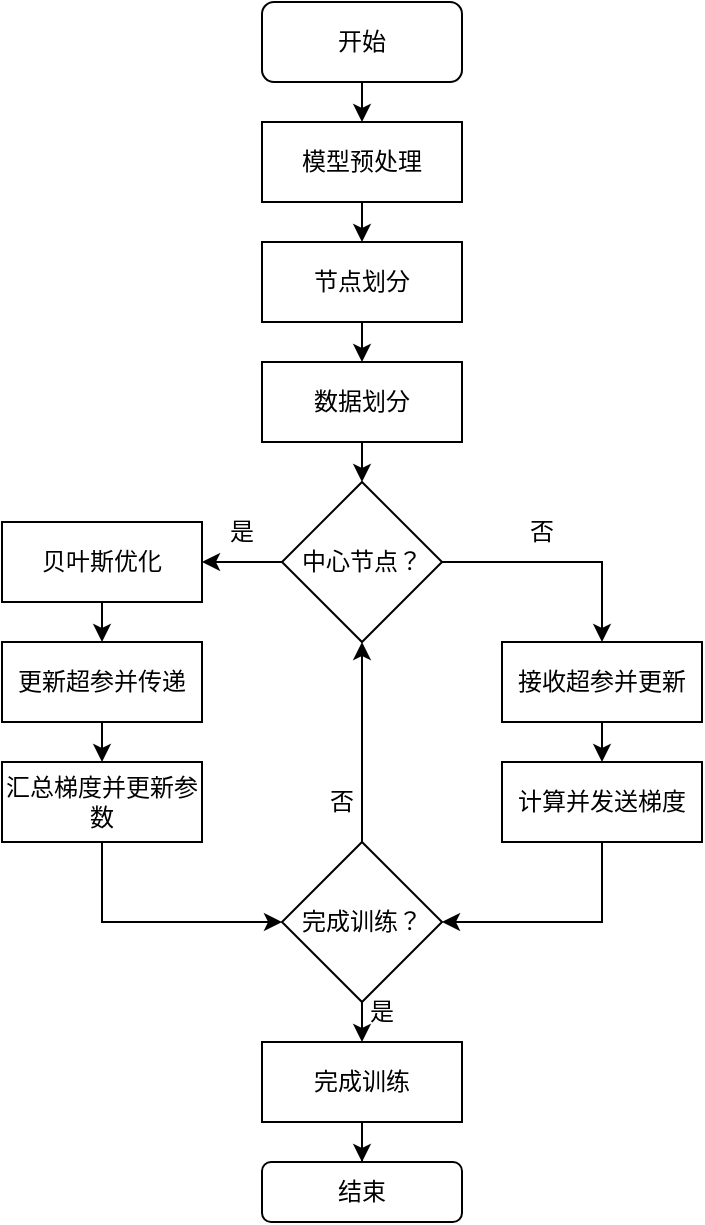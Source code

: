 <mxfile version="15.6.0" type="github">
  <diagram id="Hee7hXXPrNY1kXYa3pr2" name="Page-1">
    <mxGraphModel dx="1038" dy="544" grid="1" gridSize="10" guides="1" tooltips="1" connect="1" arrows="1" fold="1" page="1" pageScale="1" pageWidth="827" pageHeight="1169" math="0" shadow="0">
      <root>
        <mxCell id="0" />
        <mxCell id="1" parent="0" />
        <mxCell id="OwS2JT52I-BQK1YP6N_y-2" style="edgeStyle=orthogonalEdgeStyle;rounded=0;orthogonalLoop=1;jettySize=auto;html=1;exitX=0.5;exitY=1;exitDx=0;exitDy=0;entryX=0.5;entryY=0;entryDx=0;entryDy=0;" edge="1" parent="1" source="HEA8HlkfF6FuIHNrmnbo-1" target="OwS2JT52I-BQK1YP6N_y-1">
          <mxGeometry relative="1" as="geometry" />
        </mxCell>
        <mxCell id="HEA8HlkfF6FuIHNrmnbo-1" value="开始" style="rounded=1;whiteSpace=wrap;html=1;" parent="1" vertex="1">
          <mxGeometry x="280" y="50" width="100" height="40" as="geometry" />
        </mxCell>
        <mxCell id="OwS2JT52I-BQK1YP6N_y-5" style="edgeStyle=orthogonalEdgeStyle;rounded=0;orthogonalLoop=1;jettySize=auto;html=1;exitX=0.5;exitY=1;exitDx=0;exitDy=0;entryX=0.5;entryY=0;entryDx=0;entryDy=0;" edge="1" parent="1" source="HEA8HlkfF6FuIHNrmnbo-3" target="HEA8HlkfF6FuIHNrmnbo-8">
          <mxGeometry relative="1" as="geometry" />
        </mxCell>
        <mxCell id="HEA8HlkfF6FuIHNrmnbo-3" value="节点划分" style="rounded=0;whiteSpace=wrap;html=1;" parent="1" vertex="1">
          <mxGeometry x="280" y="170" width="100" height="40" as="geometry" />
        </mxCell>
        <mxCell id="HEA8HlkfF6FuIHNrmnbo-20" style="edgeStyle=orthogonalEdgeStyle;rounded=0;orthogonalLoop=1;jettySize=auto;html=1;exitX=0;exitY=0.5;exitDx=0;exitDy=0;entryX=1;entryY=0.5;entryDx=0;entryDy=0;" parent="1" source="HEA8HlkfF6FuIHNrmnbo-5" target="HEA8HlkfF6FuIHNrmnbo-13" edge="1">
          <mxGeometry relative="1" as="geometry" />
        </mxCell>
        <mxCell id="HEA8HlkfF6FuIHNrmnbo-27" style="edgeStyle=orthogonalEdgeStyle;rounded=0;orthogonalLoop=1;jettySize=auto;html=1;exitX=1;exitY=0.5;exitDx=0;exitDy=0;entryX=0.5;entryY=0;entryDx=0;entryDy=0;" parent="1" source="HEA8HlkfF6FuIHNrmnbo-5" target="HEA8HlkfF6FuIHNrmnbo-17" edge="1">
          <mxGeometry relative="1" as="geometry" />
        </mxCell>
        <mxCell id="HEA8HlkfF6FuIHNrmnbo-5" value="中心节点？" style="rhombus;whiteSpace=wrap;html=1;" parent="1" vertex="1">
          <mxGeometry x="290" y="290" width="80" height="80" as="geometry" />
        </mxCell>
        <mxCell id="HEA8HlkfF6FuIHNrmnbo-6" value="结束" style="rounded=1;whiteSpace=wrap;html=1;" parent="1" vertex="1">
          <mxGeometry x="280" y="630" width="100" height="30" as="geometry" />
        </mxCell>
        <mxCell id="HEA8HlkfF6FuIHNrmnbo-11" style="edgeStyle=orthogonalEdgeStyle;rounded=0;orthogonalLoop=1;jettySize=auto;html=1;exitX=0.5;exitY=1;exitDx=0;exitDy=0;entryX=0.5;entryY=0;entryDx=0;entryDy=0;" parent="1" source="HEA8HlkfF6FuIHNrmnbo-8" target="HEA8HlkfF6FuIHNrmnbo-5" edge="1">
          <mxGeometry relative="1" as="geometry" />
        </mxCell>
        <mxCell id="HEA8HlkfF6FuIHNrmnbo-8" value="数据划分" style="rounded=0;whiteSpace=wrap;html=1;" parent="1" vertex="1">
          <mxGeometry x="280" y="230" width="100" height="40" as="geometry" />
        </mxCell>
        <mxCell id="HEA8HlkfF6FuIHNrmnbo-31" style="edgeStyle=orthogonalEdgeStyle;rounded=0;orthogonalLoop=1;jettySize=auto;html=1;exitX=0.5;exitY=1;exitDx=0;exitDy=0;" parent="1" source="HEA8HlkfF6FuIHNrmnbo-12" target="HEA8HlkfF6FuIHNrmnbo-6" edge="1">
          <mxGeometry relative="1" as="geometry" />
        </mxCell>
        <mxCell id="HEA8HlkfF6FuIHNrmnbo-12" value="完成训练" style="rounded=0;whiteSpace=wrap;html=1;" parent="1" vertex="1">
          <mxGeometry x="280" y="570" width="100" height="40" as="geometry" />
        </mxCell>
        <mxCell id="HEA8HlkfF6FuIHNrmnbo-21" style="edgeStyle=orthogonalEdgeStyle;rounded=0;orthogonalLoop=1;jettySize=auto;html=1;exitX=0.5;exitY=1;exitDx=0;exitDy=0;entryX=0.5;entryY=0;entryDx=0;entryDy=0;" parent="1" source="HEA8HlkfF6FuIHNrmnbo-13" target="HEA8HlkfF6FuIHNrmnbo-14" edge="1">
          <mxGeometry relative="1" as="geometry" />
        </mxCell>
        <mxCell id="HEA8HlkfF6FuIHNrmnbo-13" value="贝叶斯优化" style="rounded=0;whiteSpace=wrap;html=1;" parent="1" vertex="1">
          <mxGeometry x="150" y="310" width="100" height="40" as="geometry" />
        </mxCell>
        <mxCell id="HEA8HlkfF6FuIHNrmnbo-22" style="edgeStyle=orthogonalEdgeStyle;rounded=0;orthogonalLoop=1;jettySize=auto;html=1;exitX=0.5;exitY=1;exitDx=0;exitDy=0;entryX=0.5;entryY=0;entryDx=0;entryDy=0;" parent="1" source="HEA8HlkfF6FuIHNrmnbo-14" target="HEA8HlkfF6FuIHNrmnbo-15" edge="1">
          <mxGeometry relative="1" as="geometry" />
        </mxCell>
        <mxCell id="HEA8HlkfF6FuIHNrmnbo-14" value="更新超参并传递" style="rounded=0;whiteSpace=wrap;html=1;" parent="1" vertex="1">
          <mxGeometry x="150" y="370" width="100" height="40" as="geometry" />
        </mxCell>
        <mxCell id="HEA8HlkfF6FuIHNrmnbo-25" style="edgeStyle=orthogonalEdgeStyle;rounded=0;orthogonalLoop=1;jettySize=auto;html=1;exitX=0.5;exitY=1;exitDx=0;exitDy=0;entryX=0;entryY=0.5;entryDx=0;entryDy=0;" parent="1" source="HEA8HlkfF6FuIHNrmnbo-15" target="HEA8HlkfF6FuIHNrmnbo-16" edge="1">
          <mxGeometry relative="1" as="geometry" />
        </mxCell>
        <mxCell id="HEA8HlkfF6FuIHNrmnbo-15" value="汇总梯度并更新参数" style="rounded=0;whiteSpace=wrap;html=1;" parent="1" vertex="1">
          <mxGeometry x="150" y="430" width="100" height="40" as="geometry" />
        </mxCell>
        <mxCell id="HEA8HlkfF6FuIHNrmnbo-29" style="edgeStyle=orthogonalEdgeStyle;rounded=0;orthogonalLoop=1;jettySize=auto;html=1;exitX=0.5;exitY=1;exitDx=0;exitDy=0;entryX=0.5;entryY=0;entryDx=0;entryDy=0;" parent="1" source="HEA8HlkfF6FuIHNrmnbo-16" target="HEA8HlkfF6FuIHNrmnbo-12" edge="1">
          <mxGeometry relative="1" as="geometry" />
        </mxCell>
        <mxCell id="HEA8HlkfF6FuIHNrmnbo-30" style="edgeStyle=orthogonalEdgeStyle;rounded=0;orthogonalLoop=1;jettySize=auto;html=1;exitX=0.5;exitY=0;exitDx=0;exitDy=0;entryX=0.5;entryY=1;entryDx=0;entryDy=0;" parent="1" source="HEA8HlkfF6FuIHNrmnbo-16" target="HEA8HlkfF6FuIHNrmnbo-5" edge="1">
          <mxGeometry relative="1" as="geometry" />
        </mxCell>
        <mxCell id="HEA8HlkfF6FuIHNrmnbo-16" value="完成训练？" style="rhombus;whiteSpace=wrap;html=1;" parent="1" vertex="1">
          <mxGeometry x="290" y="470" width="80" height="80" as="geometry" />
        </mxCell>
        <mxCell id="HEA8HlkfF6FuIHNrmnbo-28" style="edgeStyle=orthogonalEdgeStyle;rounded=0;orthogonalLoop=1;jettySize=auto;html=1;exitX=0.5;exitY=1;exitDx=0;exitDy=0;entryX=0.5;entryY=0;entryDx=0;entryDy=0;" parent="1" source="HEA8HlkfF6FuIHNrmnbo-17" target="HEA8HlkfF6FuIHNrmnbo-19" edge="1">
          <mxGeometry relative="1" as="geometry" />
        </mxCell>
        <mxCell id="HEA8HlkfF6FuIHNrmnbo-17" value="接收超参并更新" style="rounded=0;whiteSpace=wrap;html=1;" parent="1" vertex="1">
          <mxGeometry x="400" y="370" width="100" height="40" as="geometry" />
        </mxCell>
        <mxCell id="HEA8HlkfF6FuIHNrmnbo-26" style="edgeStyle=orthogonalEdgeStyle;rounded=0;orthogonalLoop=1;jettySize=auto;html=1;exitX=0.5;exitY=1;exitDx=0;exitDy=0;entryX=1;entryY=0.5;entryDx=0;entryDy=0;" parent="1" source="HEA8HlkfF6FuIHNrmnbo-19" target="HEA8HlkfF6FuIHNrmnbo-16" edge="1">
          <mxGeometry relative="1" as="geometry" />
        </mxCell>
        <mxCell id="HEA8HlkfF6FuIHNrmnbo-19" value="计算并发送梯度" style="rounded=0;whiteSpace=wrap;html=1;" parent="1" vertex="1">
          <mxGeometry x="400" y="430" width="100" height="40" as="geometry" />
        </mxCell>
        <mxCell id="HEA8HlkfF6FuIHNrmnbo-32" value="是" style="text;html=1;strokeColor=none;fillColor=none;align=center;verticalAlign=middle;whiteSpace=wrap;rounded=0;" parent="1" vertex="1">
          <mxGeometry x="240" y="300" width="60" height="30" as="geometry" />
        </mxCell>
        <mxCell id="HEA8HlkfF6FuIHNrmnbo-34" value="否" style="text;html=1;strokeColor=none;fillColor=none;align=center;verticalAlign=middle;whiteSpace=wrap;rounded=0;" parent="1" vertex="1">
          <mxGeometry x="390" y="300" width="60" height="30" as="geometry" />
        </mxCell>
        <mxCell id="HEA8HlkfF6FuIHNrmnbo-35" value="是" style="text;html=1;strokeColor=none;fillColor=none;align=center;verticalAlign=middle;whiteSpace=wrap;rounded=0;" parent="1" vertex="1">
          <mxGeometry x="310" y="540" width="60" height="30" as="geometry" />
        </mxCell>
        <mxCell id="HEA8HlkfF6FuIHNrmnbo-36" value="否" style="text;html=1;strokeColor=none;fillColor=none;align=center;verticalAlign=middle;whiteSpace=wrap;rounded=0;" parent="1" vertex="1">
          <mxGeometry x="290" y="435" width="60" height="30" as="geometry" />
        </mxCell>
        <mxCell id="OwS2JT52I-BQK1YP6N_y-3" style="edgeStyle=orthogonalEdgeStyle;rounded=0;orthogonalLoop=1;jettySize=auto;html=1;exitX=0.5;exitY=1;exitDx=0;exitDy=0;entryX=0.5;entryY=0;entryDx=0;entryDy=0;" edge="1" parent="1" source="OwS2JT52I-BQK1YP6N_y-1" target="HEA8HlkfF6FuIHNrmnbo-3">
          <mxGeometry relative="1" as="geometry" />
        </mxCell>
        <mxCell id="OwS2JT52I-BQK1YP6N_y-1" value="模型预处理" style="rounded=0;whiteSpace=wrap;html=1;" vertex="1" parent="1">
          <mxGeometry x="280" y="110" width="100" height="40" as="geometry" />
        </mxCell>
      </root>
    </mxGraphModel>
  </diagram>
</mxfile>
